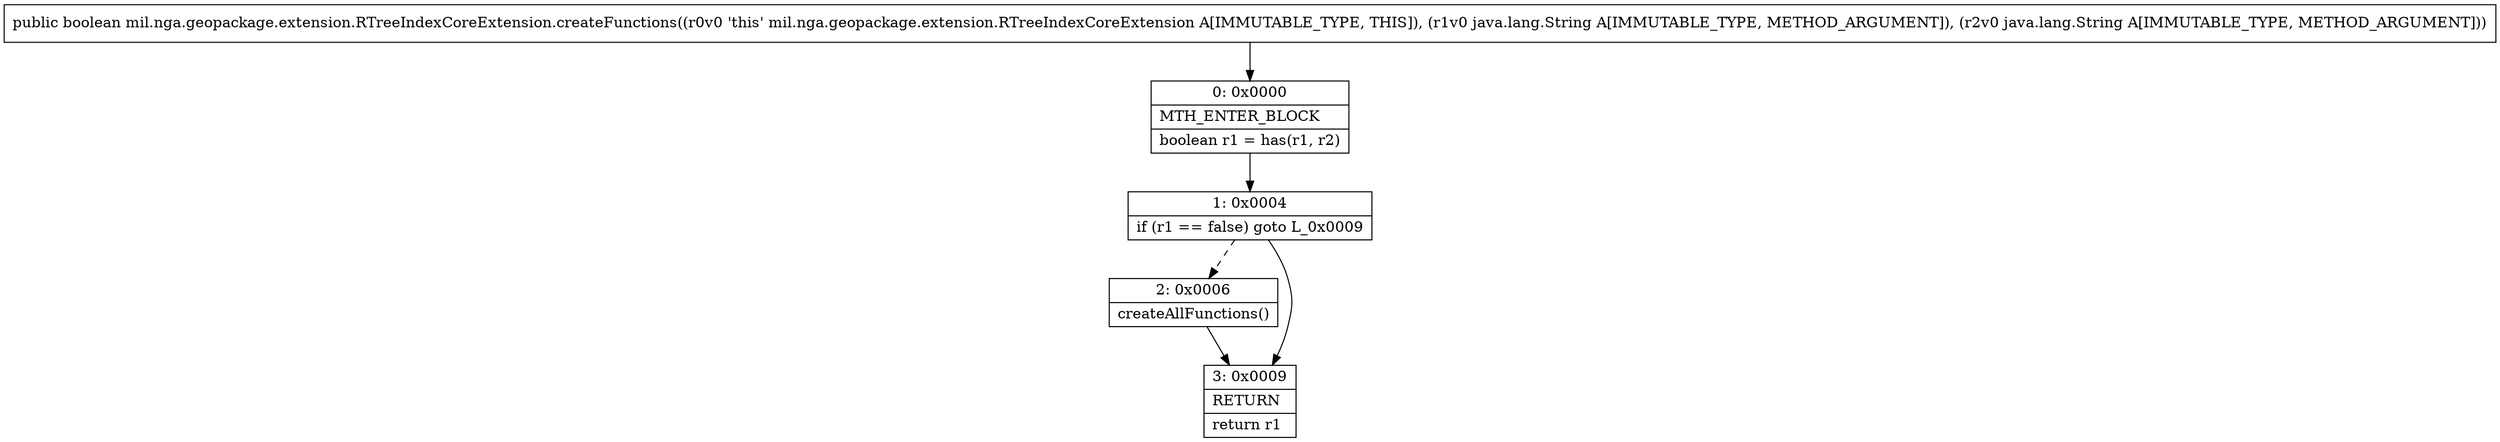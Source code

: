 digraph "CFG formil.nga.geopackage.extension.RTreeIndexCoreExtension.createFunctions(Ljava\/lang\/String;Ljava\/lang\/String;)Z" {
Node_0 [shape=record,label="{0\:\ 0x0000|MTH_ENTER_BLOCK\l|boolean r1 = has(r1, r2)\l}"];
Node_1 [shape=record,label="{1\:\ 0x0004|if (r1 == false) goto L_0x0009\l}"];
Node_2 [shape=record,label="{2\:\ 0x0006|createAllFunctions()\l}"];
Node_3 [shape=record,label="{3\:\ 0x0009|RETURN\l|return r1\l}"];
MethodNode[shape=record,label="{public boolean mil.nga.geopackage.extension.RTreeIndexCoreExtension.createFunctions((r0v0 'this' mil.nga.geopackage.extension.RTreeIndexCoreExtension A[IMMUTABLE_TYPE, THIS]), (r1v0 java.lang.String A[IMMUTABLE_TYPE, METHOD_ARGUMENT]), (r2v0 java.lang.String A[IMMUTABLE_TYPE, METHOD_ARGUMENT])) }"];
MethodNode -> Node_0;
Node_0 -> Node_1;
Node_1 -> Node_2[style=dashed];
Node_1 -> Node_3;
Node_2 -> Node_3;
}

